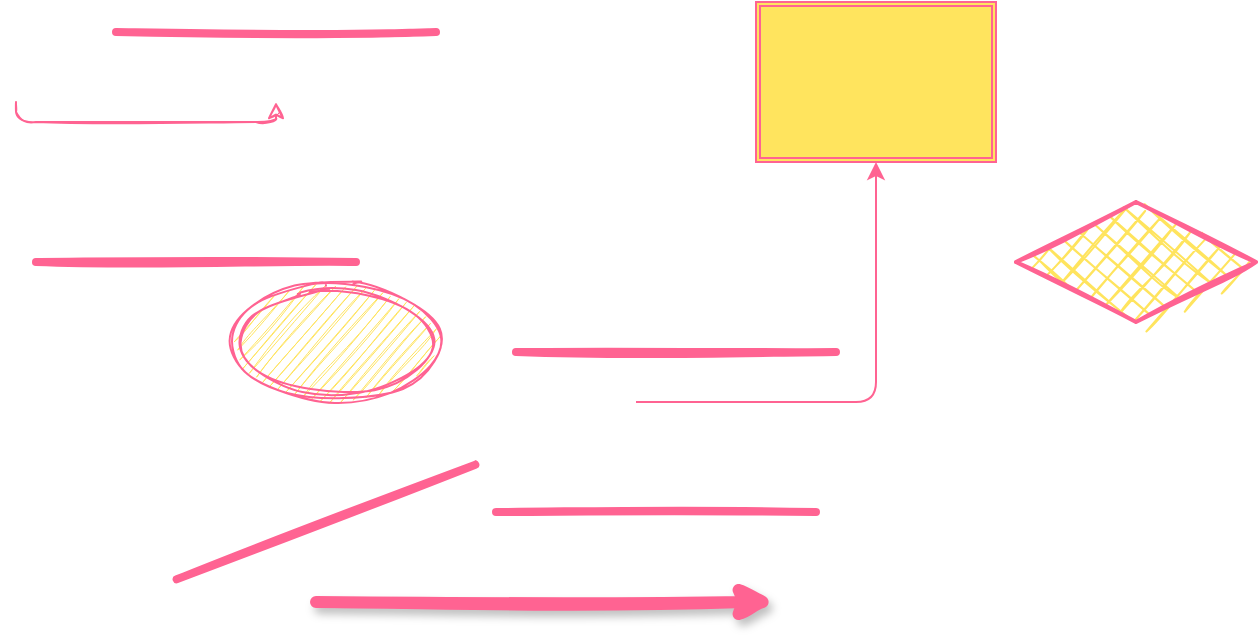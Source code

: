 <mxfile version="13.6.0" type="github">
  <diagram id="ucAfNTo71jFCrwDiezmG" name="第 1 页">
    <mxGraphModel dx="868" dy="482" grid="1" gridSize="10" guides="1" tooltips="1" connect="1" arrows="1" fold="1" page="1" pageScale="1" pageWidth="850" pageHeight="1100" math="0" shadow="0">
      <root>
        <mxCell id="0" />
        <mxCell id="1" parent="0" />
        <mxCell id="jGtEl7Uodk_wRAFe7Uy8-1" value="" style="edgeStyle=segmentEdgeStyle;endArrow=classic;html=1;strokeColor=#FF6392;fontColor=#5AA9E6;" edge="1" parent="1" target="jGtEl7Uodk_wRAFe7Uy8-2">
          <mxGeometry width="50" height="50" relative="1" as="geometry">
            <mxPoint x="400" y="280" as="sourcePoint" />
            <mxPoint x="450" y="230" as="targetPoint" />
          </mxGeometry>
        </mxCell>
        <mxCell id="jGtEl7Uodk_wRAFe7Uy8-2" value="" style="shape=ext;double=1;rounded=0;whiteSpace=wrap;html=1;fillColor=#FFE45E;strokeColor=#FF6392;fontColor=#5AA9E6;" vertex="1" parent="1">
          <mxGeometry x="460" y="80" width="120" height="80" as="geometry" />
        </mxCell>
        <mxCell id="jGtEl7Uodk_wRAFe7Uy8-3" value="" style="ellipse;shape=doubleEllipse;whiteSpace=wrap;html=1;shadow=0;sketch=1;fillColor=#FFE45E;strokeColor=#FF6392;fontColor=#5AA9E6;" vertex="1" parent="1">
          <mxGeometry x="200" y="220" width="100" height="60" as="geometry" />
        </mxCell>
        <mxCell id="jGtEl7Uodk_wRAFe7Uy8-4" value="" style="line;strokeWidth=4;direction=south;html=1;perimeter=backbonePerimeter;points=[];outlineConnect=0;shadow=0;sketch=1;rotation=69;fillColor=#FFE45E;strokeColor=#FF6392;fontColor=#5AA9E6;" vertex="1" parent="1">
          <mxGeometry x="240" y="260" width="10" height="160" as="geometry" />
        </mxCell>
        <mxCell id="jGtEl7Uodk_wRAFe7Uy8-5" value="" style="rhombus;whiteSpace=wrap;html=1;strokeWidth=2;fillWeight=-1;hachureGap=8;fillStyle=cross-hatch;fillColor=#FFE45E;sketch=1;shadow=0;strokeColor=#FF6392;fontColor=#5AA9E6;" vertex="1" parent="1">
          <mxGeometry x="590" y="180" width="120" height="60" as="geometry" />
        </mxCell>
        <mxCell id="jGtEl7Uodk_wRAFe7Uy8-6" value="" style="line;strokeWidth=4;html=1;perimeter=backbonePerimeter;points=[];outlineConnect=0;shadow=0;sketch=1;fillColor=#FFE45E;strokeColor=#FF6392;fontColor=#5AA9E6;" vertex="1" parent="1">
          <mxGeometry x="140" y="90" width="160" height="10" as="geometry" />
        </mxCell>
        <mxCell id="jGtEl7Uodk_wRAFe7Uy8-7" value="" style="edgeStyle=segmentEdgeStyle;endArrow=classic;html=1;sketch=1;strokeColor=#FF6392;fontColor=#5AA9E6;" edge="1" parent="1">
          <mxGeometry width="50" height="50" relative="1" as="geometry">
            <mxPoint x="90" y="130" as="sourcePoint" />
            <mxPoint x="220" y="130" as="targetPoint" />
            <Array as="points">
              <mxPoint x="90" y="140" />
              <mxPoint x="220" y="140" />
            </Array>
          </mxGeometry>
        </mxCell>
        <mxCell id="jGtEl7Uodk_wRAFe7Uy8-8" value="" style="line;strokeWidth=4;html=1;perimeter=backbonePerimeter;points=[];outlineConnect=0;shadow=0;sketch=1;fillColor=#FFE45E;strokeColor=#FF6392;fontColor=#5AA9E6;" vertex="1" parent="1">
          <mxGeometry x="100" y="205" width="160" height="10" as="geometry" />
        </mxCell>
        <mxCell id="jGtEl7Uodk_wRAFe7Uy8-9" value="" style="line;strokeWidth=4;html=1;perimeter=backbonePerimeter;points=[];outlineConnect=0;shadow=0;sketch=1;fillColor=#FFE45E;strokeColor=#FF6392;fontColor=#5AA9E6;" vertex="1" parent="1">
          <mxGeometry x="340" y="250" width="160" height="10" as="geometry" />
        </mxCell>
        <mxCell id="jGtEl7Uodk_wRAFe7Uy8-10" value="" style="line;strokeWidth=4;html=1;perimeter=backbonePerimeter;points=[];outlineConnect=0;shadow=0;sketch=1;fillColor=#FFE45E;strokeColor=#FF6392;fontColor=#5AA9E6;" vertex="1" parent="1">
          <mxGeometry x="330" y="330" width="160" height="10" as="geometry" />
        </mxCell>
        <mxCell id="jGtEl7Uodk_wRAFe7Uy8-11" value="" style="edgeStyle=segmentEdgeStyle;endArrow=classic;html=1;sketch=1;jumpStyle=arc;strokeWidth=6;shadow=1;strokeColor=#FF6392;fontColor=#5AA9E6;" edge="1" parent="1">
          <mxGeometry width="50" height="50" relative="1" as="geometry">
            <mxPoint x="240" y="380" as="sourcePoint" />
            <mxPoint x="470" y="380" as="targetPoint" />
          </mxGeometry>
        </mxCell>
      </root>
    </mxGraphModel>
  </diagram>
</mxfile>
